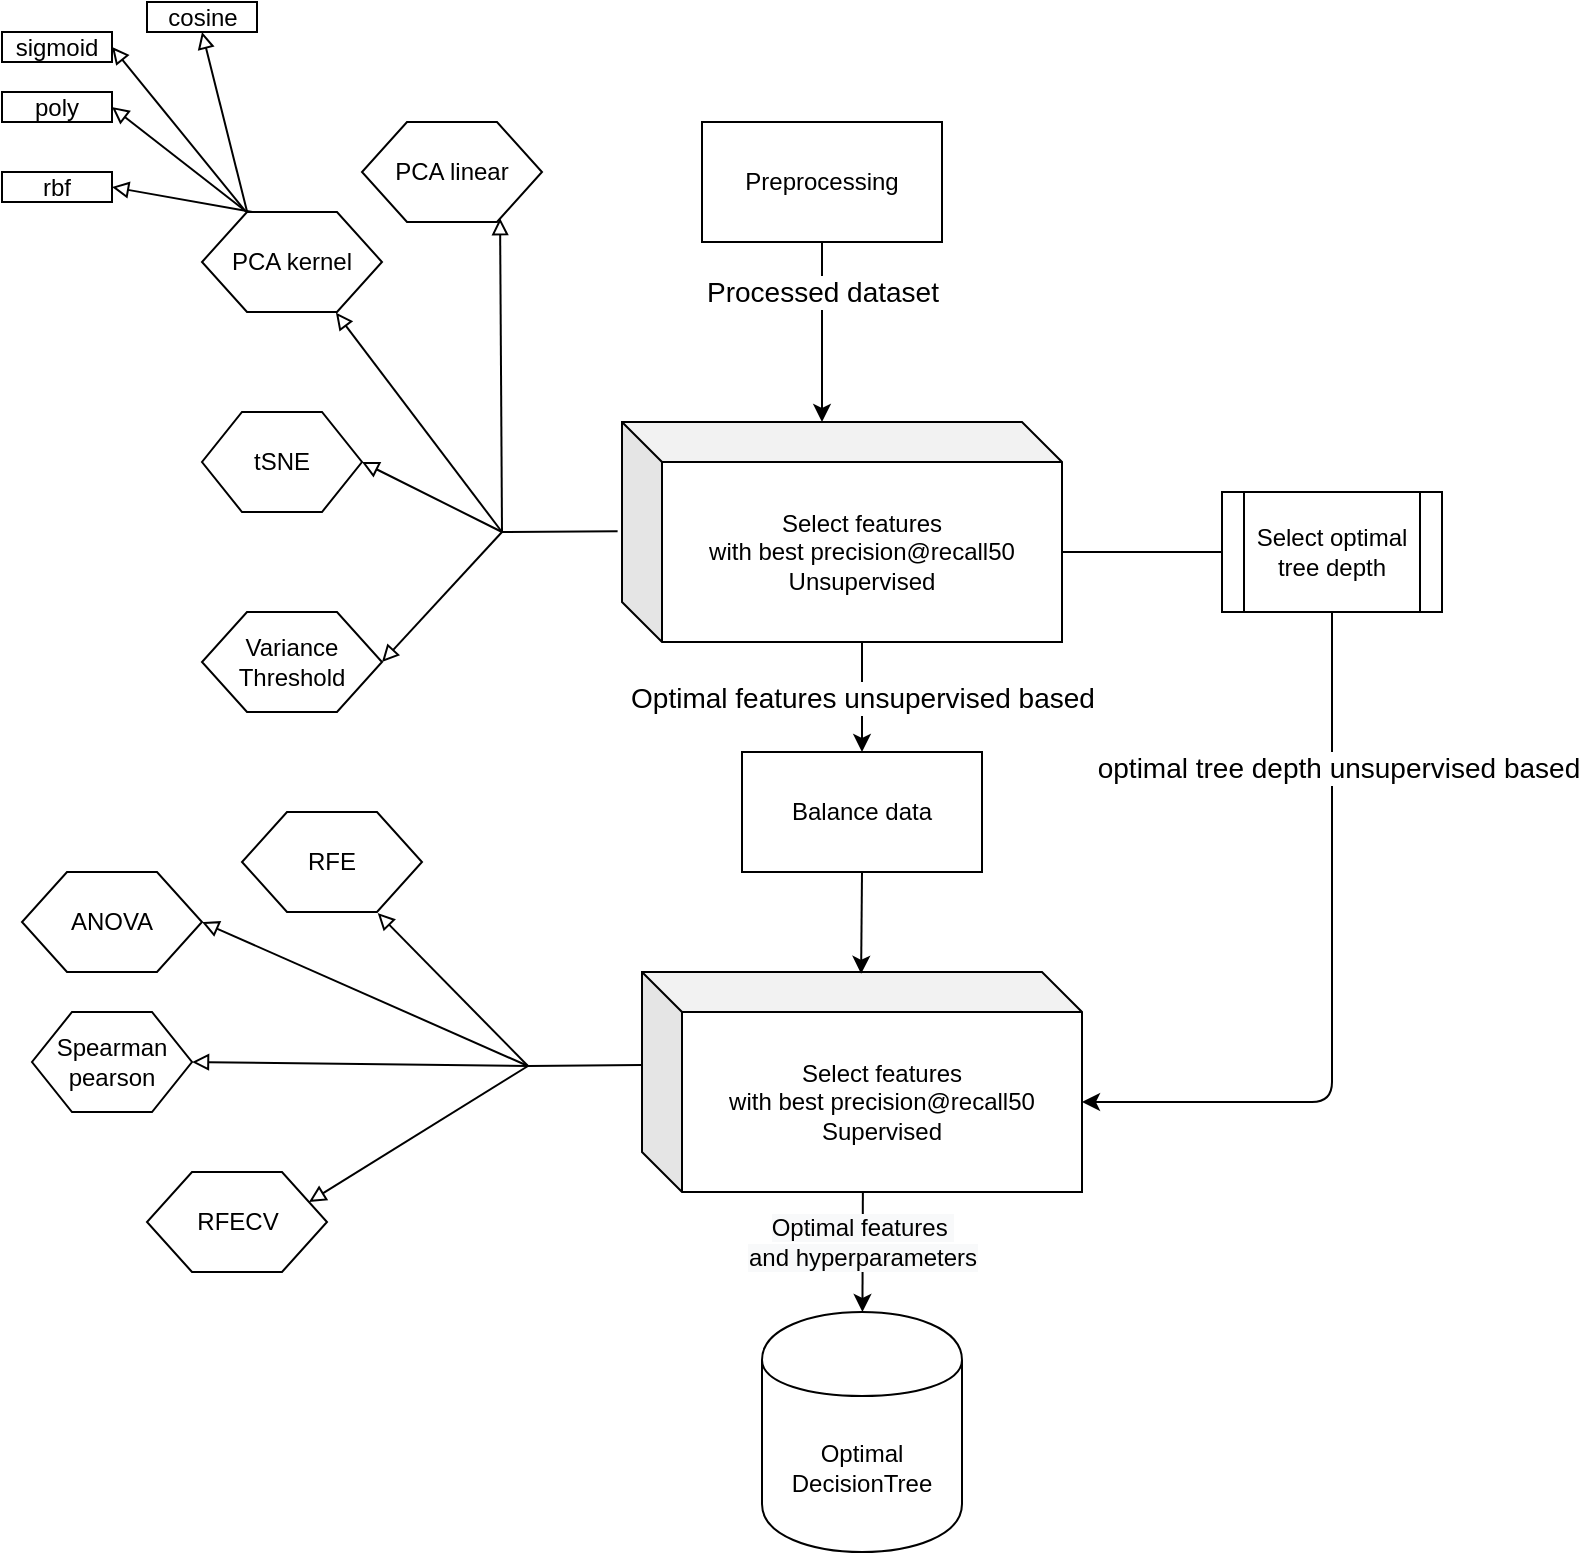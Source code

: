 <mxfile version="12.3.3" type="device" pages="1"><diagram id="gcizCnCx6EbMCWUhZzo_" name="Page-1"><mxGraphModel dx="1422" dy="794" grid="1" gridSize="10" guides="1" tooltips="1" connect="1" arrows="1" fold="1" page="1" pageScale="1" pageWidth="850" pageHeight="1100" math="0" shadow="0"><root><mxCell id="0"/><mxCell id="1" parent="0"/><mxCell id="8OPbzNs7YEioAL_DGtoR-1" value="Preprocessing" style="rounded=0;whiteSpace=wrap;html=1;" parent="1" vertex="1"><mxGeometry x="390" y="120" width="120" height="60" as="geometry"/></mxCell><mxCell id="8OPbzNs7YEioAL_DGtoR-2" value="Select features&lt;br&gt;with best precision@recall50&lt;br&gt;Unsupervised" style="shape=cube;whiteSpace=wrap;html=1;boundedLbl=1;backgroundOutline=1;darkOpacity=0.05;darkOpacity2=0.1;" parent="1" vertex="1"><mxGeometry x="350" y="270" width="220" height="110" as="geometry"/></mxCell><mxCell id="8OPbzNs7YEioAL_DGtoR-5" value="PCA linear" style="shape=hexagon;perimeter=hexagonPerimeter2;whiteSpace=wrap;html=1;" parent="1" vertex="1"><mxGeometry x="220" y="120" width="90" height="50" as="geometry"/></mxCell><mxCell id="8OPbzNs7YEioAL_DGtoR-6" value="tSNE" style="shape=hexagon;perimeter=hexagonPerimeter2;whiteSpace=wrap;html=1;" parent="1" vertex="1"><mxGeometry x="140" y="265" width="80" height="50" as="geometry"/></mxCell><mxCell id="8OPbzNs7YEioAL_DGtoR-7" value="PCA kernel" style="shape=hexagon;perimeter=hexagonPerimeter2;whiteSpace=wrap;html=1;" parent="1" vertex="1"><mxGeometry x="140" y="165" width="90" height="50" as="geometry"/></mxCell><mxCell id="8OPbzNs7YEioAL_DGtoR-11" value="Variance Threshold" style="shape=hexagon;perimeter=hexagonPerimeter2;whiteSpace=wrap;html=1;" parent="1" vertex="1"><mxGeometry x="140" y="365" width="90" height="50" as="geometry"/></mxCell><mxCell id="8OPbzNs7YEioAL_DGtoR-14" value="" style="endArrow=none;html=1;entryX=-0.01;entryY=0.497;entryDx=0;entryDy=0;entryPerimeter=0;endFill=0;" parent="1" target="8OPbzNs7YEioAL_DGtoR-2" edge="1"><mxGeometry width="50" height="50" relative="1" as="geometry"><mxPoint x="290" y="325" as="sourcePoint"/><mxPoint x="340" y="355" as="targetPoint"/></mxGeometry></mxCell><mxCell id="8OPbzNs7YEioAL_DGtoR-15" value="" style="endArrow=none;html=1;exitX=1;exitY=0.5;exitDx=0;exitDy=0;endFill=0;startArrow=block;startFill=0;" parent="1" source="8OPbzNs7YEioAL_DGtoR-11" edge="1"><mxGeometry width="50" height="50" relative="1" as="geometry"><mxPoint x="290" y="405" as="sourcePoint"/><mxPoint x="290" y="325" as="targetPoint"/></mxGeometry></mxCell><mxCell id="8OPbzNs7YEioAL_DGtoR-16" value="" style="endArrow=none;html=1;exitX=1;exitY=0.5;exitDx=0;exitDy=0;startArrow=block;startFill=0;" parent="1" source="8OPbzNs7YEioAL_DGtoR-6" edge="1"><mxGeometry width="50" height="50" relative="1" as="geometry"><mxPoint x="250" y="315" as="sourcePoint"/><mxPoint x="290" y="325" as="targetPoint"/></mxGeometry></mxCell><mxCell id="8OPbzNs7YEioAL_DGtoR-18" value="" style="endArrow=block;html=1;entryX=0.744;entryY=1.006;entryDx=0;entryDy=0;startArrow=none;startFill=0;endFill=0;entryPerimeter=0;" parent="1" target="8OPbzNs7YEioAL_DGtoR-7" edge="1"><mxGeometry width="50" height="50" relative="1" as="geometry"><mxPoint x="290" y="325" as="sourcePoint"/><mxPoint x="340" y="235" as="targetPoint"/></mxGeometry></mxCell><mxCell id="8OPbzNs7YEioAL_DGtoR-19" value="" style="endArrow=block;html=1;startArrow=none;startFill=0;endFill=0;entryX=0.767;entryY=0.961;entryDx=0;entryDy=0;entryPerimeter=0;" parent="1" target="8OPbzNs7YEioAL_DGtoR-5" edge="1"><mxGeometry width="50" height="50" relative="1" as="geometry"><mxPoint x="290" y="325" as="sourcePoint"/><mxPoint x="300" y="173" as="targetPoint"/></mxGeometry></mxCell><mxCell id="8OPbzNs7YEioAL_DGtoR-20" value="Select optimal tree depth" style="shape=process;whiteSpace=wrap;html=1;backgroundOutline=1;" parent="1" vertex="1"><mxGeometry x="650" y="305" width="110" height="60" as="geometry"/></mxCell><mxCell id="8OPbzNs7YEioAL_DGtoR-22" value="" style="endArrow=none;html=1;exitX=0;exitY=0;exitDx=220;exitDy=65;exitPerimeter=0;entryX=0;entryY=0.5;entryDx=0;entryDy=0;" parent="1" source="8OPbzNs7YEioAL_DGtoR-2" target="8OPbzNs7YEioAL_DGtoR-20" edge="1"><mxGeometry width="50" height="50" relative="1" as="geometry"><mxPoint x="610" y="345" as="sourcePoint"/><mxPoint x="660" y="295" as="targetPoint"/></mxGeometry></mxCell><mxCell id="8OPbzNs7YEioAL_DGtoR-24" value="" style="endArrow=classic;html=1;exitX=0.5;exitY=1;exitDx=0;exitDy=0;entryX=0;entryY=0;entryDx=100;entryDy=0;entryPerimeter=0;" parent="1" source="8OPbzNs7YEioAL_DGtoR-1" target="8OPbzNs7YEioAL_DGtoR-2" edge="1"><mxGeometry width="50" height="50" relative="1" as="geometry"><mxPoint x="450" y="255" as="sourcePoint"/><mxPoint x="500" y="205" as="targetPoint"/></mxGeometry></mxCell><mxCell id="dF-WgKpkSGlg3f03gO2s-7" value="&lt;font style=&quot;font-size: 14px&quot;&gt;Processed dataset&lt;/font&gt;" style="text;html=1;align=center;verticalAlign=middle;resizable=0;points=[];;labelBackgroundColor=#ffffff;" parent="8OPbzNs7YEioAL_DGtoR-24" vertex="1" connectable="0"><mxGeometry x="-0.444" relative="1" as="geometry"><mxPoint as="offset"/></mxGeometry></mxCell><mxCell id="8OPbzNs7YEioAL_DGtoR-25" value="Balance data" style="rounded=0;whiteSpace=wrap;html=1;" parent="1" vertex="1"><mxGeometry x="410" y="435" width="120" height="60" as="geometry"/></mxCell><mxCell id="8OPbzNs7YEioAL_DGtoR-26" value="" style="endArrow=classic;html=1;entryX=0.5;entryY=0;entryDx=0;entryDy=0;exitX=0;exitY=0;exitDx=120;exitDy=110;exitPerimeter=0;" parent="1" source="8OPbzNs7YEioAL_DGtoR-2" target="8OPbzNs7YEioAL_DGtoR-25" edge="1"><mxGeometry width="50" height="50" relative="1" as="geometry"><mxPoint x="470" y="405" as="sourcePoint"/><mxPoint x="520" y="385" as="targetPoint"/></mxGeometry></mxCell><mxCell id="dF-WgKpkSGlg3f03gO2s-1" value="&lt;font style=&quot;font-size: 14px&quot;&gt;Optimal features unsupervised based&lt;/font&gt;" style="text;html=1;align=center;verticalAlign=middle;resizable=0;points=[];;labelBackgroundColor=#ffffff;" parent="8OPbzNs7YEioAL_DGtoR-26" vertex="1" connectable="0"><mxGeometry x="-0.455" y="2" relative="1" as="geometry"><mxPoint x="-2" y="12.5" as="offset"/></mxGeometry></mxCell><mxCell id="8OPbzNs7YEioAL_DGtoR-27" value="Select features&lt;br&gt;with best precision@recall50&lt;br&gt;Supervised" style="shape=cube;whiteSpace=wrap;html=1;boundedLbl=1;backgroundOutline=1;darkOpacity=0.05;darkOpacity2=0.1;" parent="1" vertex="1"><mxGeometry x="360" y="545" width="220" height="110" as="geometry"/></mxCell><mxCell id="8OPbzNs7YEioAL_DGtoR-28" value="" style="endArrow=classic;html=1;exitX=0.5;exitY=1;exitDx=0;exitDy=0;entryX=0.498;entryY=0.008;entryDx=0;entryDy=0;entryPerimeter=0;" parent="1" source="8OPbzNs7YEioAL_DGtoR-25" target="8OPbzNs7YEioAL_DGtoR-27" edge="1"><mxGeometry width="50" height="50" relative="1" as="geometry"><mxPoint x="450" y="555" as="sourcePoint"/><mxPoint x="500" y="505" as="targetPoint"/></mxGeometry></mxCell><mxCell id="8OPbzNs7YEioAL_DGtoR-29" value="" style="endArrow=classic;html=1;exitX=0.5;exitY=1;exitDx=0;exitDy=0;entryX=0;entryY=0;entryDx=220;entryDy=65;entryPerimeter=0;" parent="1" source="8OPbzNs7YEioAL_DGtoR-20" target="8OPbzNs7YEioAL_DGtoR-27" edge="1"><mxGeometry width="50" height="50" relative="1" as="geometry"><mxPoint x="710" y="495" as="sourcePoint"/><mxPoint x="700" y="575" as="targetPoint"/><Array as="points"><mxPoint x="705" y="610"/></Array></mxGeometry></mxCell><mxCell id="dF-WgKpkSGlg3f03gO2s-2" value="&lt;font style=&quot;font-size: 14px&quot;&gt;optimal tree depth unsupervised based&lt;/font&gt;" style="text;html=1;align=center;verticalAlign=middle;resizable=0;points=[];;labelBackgroundColor=#ffffff;" parent="8OPbzNs7YEioAL_DGtoR-29" vertex="1" connectable="0"><mxGeometry x="-0.578" y="3" relative="1" as="geometry"><mxPoint as="offset"/></mxGeometry></mxCell><mxCell id="8OPbzNs7YEioAL_DGtoR-31" value="Spearman&lt;br&gt;pearson" style="shape=hexagon;perimeter=hexagonPerimeter2;whiteSpace=wrap;html=1;" parent="1" vertex="1"><mxGeometry x="55" y="565" width="80" height="50" as="geometry"/></mxCell><mxCell id="8OPbzNs7YEioAL_DGtoR-32" value="ANOVA" style="shape=hexagon;perimeter=hexagonPerimeter2;whiteSpace=wrap;html=1;" parent="1" vertex="1"><mxGeometry x="50" y="495" width="90" height="50" as="geometry"/></mxCell><mxCell id="8OPbzNs7YEioAL_DGtoR-33" value="RFECV" style="shape=hexagon;perimeter=hexagonPerimeter2;whiteSpace=wrap;html=1;" parent="1" vertex="1"><mxGeometry x="112.5" y="645" width="90" height="50" as="geometry"/></mxCell><mxCell id="8OPbzNs7YEioAL_DGtoR-39" value="RFE" style="shape=hexagon;perimeter=hexagonPerimeter2;whiteSpace=wrap;html=1;" parent="1" vertex="1"><mxGeometry x="160" y="465" width="90" height="50" as="geometry"/></mxCell><mxCell id="8OPbzNs7YEioAL_DGtoR-41" value="cosine" style="rounded=0;whiteSpace=wrap;html=1;" parent="1" vertex="1"><mxGeometry x="112.5" y="60" width="55" height="15" as="geometry"/></mxCell><mxCell id="8OPbzNs7YEioAL_DGtoR-43" value="rbf" style="rounded=0;whiteSpace=wrap;html=1;" parent="1" vertex="1"><mxGeometry x="40" y="145" width="55" height="15" as="geometry"/></mxCell><mxCell id="8OPbzNs7YEioAL_DGtoR-45" value="poly" style="rounded=0;whiteSpace=wrap;html=1;" parent="1" vertex="1"><mxGeometry x="40" y="105" width="55" height="15" as="geometry"/></mxCell><mxCell id="8OPbzNs7YEioAL_DGtoR-46" value="sigmoid" style="rounded=0;whiteSpace=wrap;html=1;" parent="1" vertex="1"><mxGeometry x="40" y="75" width="55" height="15" as="geometry"/></mxCell><mxCell id="8OPbzNs7YEioAL_DGtoR-47" value="" style="endArrow=block;html=1;entryX=0.5;entryY=1;entryDx=0;entryDy=0;startArrow=none;startFill=0;endFill=0;exitX=0.252;exitY=0.007;exitDx=0;exitDy=0;exitPerimeter=0;" parent="1" source="8OPbzNs7YEioAL_DGtoR-7" target="8OPbzNs7YEioAL_DGtoR-41" edge="1"><mxGeometry width="50" height="50" relative="1" as="geometry"><mxPoint x="240" y="205.0" as="sourcePoint"/><mxPoint x="156.96" y="95.3" as="targetPoint"/></mxGeometry></mxCell><mxCell id="8OPbzNs7YEioAL_DGtoR-48" value="" style="endArrow=block;html=1;entryX=1;entryY=0.5;entryDx=0;entryDy=0;startArrow=none;startFill=0;endFill=0;exitX=0.24;exitY=-0.012;exitDx=0;exitDy=0;exitPerimeter=0;" parent="1" source="8OPbzNs7YEioAL_DGtoR-7" target="8OPbzNs7YEioAL_DGtoR-46" edge="1"><mxGeometry width="50" height="50" relative="1" as="geometry"><mxPoint x="206.25" y="175" as="sourcePoint"/><mxPoint x="163.75" y="85" as="targetPoint"/></mxGeometry></mxCell><mxCell id="8OPbzNs7YEioAL_DGtoR-49" value="" style="endArrow=block;html=1;entryX=1;entryY=0.5;entryDx=0;entryDy=0;startArrow=none;startFill=0;endFill=0;exitX=0.247;exitY=-0.002;exitDx=0;exitDy=0;exitPerimeter=0;" parent="1" source="8OPbzNs7YEioAL_DGtoR-7" target="8OPbzNs7YEioAL_DGtoR-45" edge="1"><mxGeometry width="50" height="50" relative="1" as="geometry"><mxPoint x="216.25" y="185" as="sourcePoint"/><mxPoint x="173.75" y="95" as="targetPoint"/></mxGeometry></mxCell><mxCell id="8OPbzNs7YEioAL_DGtoR-50" value="" style="endArrow=block;html=1;entryX=1;entryY=0.5;entryDx=0;entryDy=0;startArrow=none;startFill=0;endFill=0;exitX=0.28;exitY=0.001;exitDx=0;exitDy=0;exitPerimeter=0;" parent="1" source="8OPbzNs7YEioAL_DGtoR-7" target="8OPbzNs7YEioAL_DGtoR-43" edge="1"><mxGeometry width="50" height="50" relative="1" as="geometry"><mxPoint x="160" y="165" as="sourcePoint"/><mxPoint x="183.75" y="105" as="targetPoint"/></mxGeometry></mxCell><mxCell id="8OPbzNs7YEioAL_DGtoR-64" value="" style="endArrow=none;html=1;entryX=-0.001;entryY=0.423;entryDx=0;entryDy=0;entryPerimeter=0;endFill=0;" parent="1" target="8OPbzNs7YEioAL_DGtoR-27" edge="1"><mxGeometry width="50" height="50" relative="1" as="geometry"><mxPoint x="303" y="592" as="sourcePoint"/><mxPoint x="360.8" y="591.67" as="targetPoint"/></mxGeometry></mxCell><mxCell id="8OPbzNs7YEioAL_DGtoR-65" value="" style="endArrow=none;html=1;exitX=1;exitY=0.25;exitDx=0;exitDy=0;endFill=0;startArrow=block;startFill=0;" parent="1" source="8OPbzNs7YEioAL_DGtoR-33" edge="1"><mxGeometry width="50" height="50" relative="1" as="geometry"><mxPoint x="243" y="657" as="sourcePoint"/><mxPoint x="303" y="592" as="targetPoint"/></mxGeometry></mxCell><mxCell id="8OPbzNs7YEioAL_DGtoR-66" value="" style="endArrow=none;html=1;exitX=1;exitY=0.5;exitDx=0;exitDy=0;startArrow=block;startFill=0;" parent="1" source="8OPbzNs7YEioAL_DGtoR-31" edge="1"><mxGeometry width="50" height="50" relative="1" as="geometry"><mxPoint x="233" y="557" as="sourcePoint"/><mxPoint x="303" y="592" as="targetPoint"/></mxGeometry></mxCell><mxCell id="8OPbzNs7YEioAL_DGtoR-67" value="" style="endArrow=block;html=1;entryX=1;entryY=0.5;entryDx=0;entryDy=0;startArrow=none;startFill=0;endFill=0;" parent="1" target="8OPbzNs7YEioAL_DGtoR-32" edge="1"><mxGeometry width="50" height="50" relative="1" as="geometry"><mxPoint x="303" y="592" as="sourcePoint"/><mxPoint x="219.96" y="482.3" as="targetPoint"/></mxGeometry></mxCell><mxCell id="8OPbzNs7YEioAL_DGtoR-68" value="" style="endArrow=block;html=1;startArrow=none;startFill=0;endFill=0;entryX=0.754;entryY=1.01;entryDx=0;entryDy=0;entryPerimeter=0;" parent="1" target="8OPbzNs7YEioAL_DGtoR-39" edge="1"><mxGeometry width="50" height="50" relative="1" as="geometry"><mxPoint x="303" y="592" as="sourcePoint"/><mxPoint x="240" y="514" as="targetPoint"/></mxGeometry></mxCell><mxCell id="8OPbzNs7YEioAL_DGtoR-69" value="Optimal&lt;br&gt;DecisionTree" style="shape=cylinder;whiteSpace=wrap;html=1;boundedLbl=1;backgroundOutline=1;" parent="1" vertex="1"><mxGeometry x="420" y="715" width="100" height="120" as="geometry"/></mxCell><mxCell id="8OPbzNs7YEioAL_DGtoR-70" value="" style="endArrow=classic;html=1;exitX=0.502;exitY=0.995;exitDx=0;exitDy=0;exitPerimeter=0;" parent="1" source="8OPbzNs7YEioAL_DGtoR-27" target="8OPbzNs7YEioAL_DGtoR-69" edge="1"><mxGeometry width="50" height="50" relative="1" as="geometry"><mxPoint x="480" y="656" as="sourcePoint"/><mxPoint x="590" y="685" as="targetPoint"/></mxGeometry></mxCell><mxCell id="dF-WgKpkSGlg3f03gO2s-6" value="&lt;span style=&quot;white-space: normal ; background-color: rgb(248 , 249 , 250)&quot;&gt;Optimal features&amp;nbsp;&lt;br&gt;&lt;/span&gt;&lt;span style=&quot;white-space: normal ; background-color: rgb(248 , 249 , 250)&quot;&gt;and&amp;nbsp;&lt;/span&gt;&lt;span style=&quot;white-space: normal ; background-color: rgb(248 , 249 , 250)&quot;&gt;hyperparameters&lt;/span&gt;" style="text;html=1;align=center;verticalAlign=middle;resizable=0;points=[];;labelBackgroundColor=#ffffff;" parent="8OPbzNs7YEioAL_DGtoR-70" vertex="1" connectable="0"><mxGeometry x="-0.286" y="-1" relative="1" as="geometry"><mxPoint x="0.5" y="4" as="offset"/></mxGeometry></mxCell></root></mxGraphModel></diagram></mxfile>